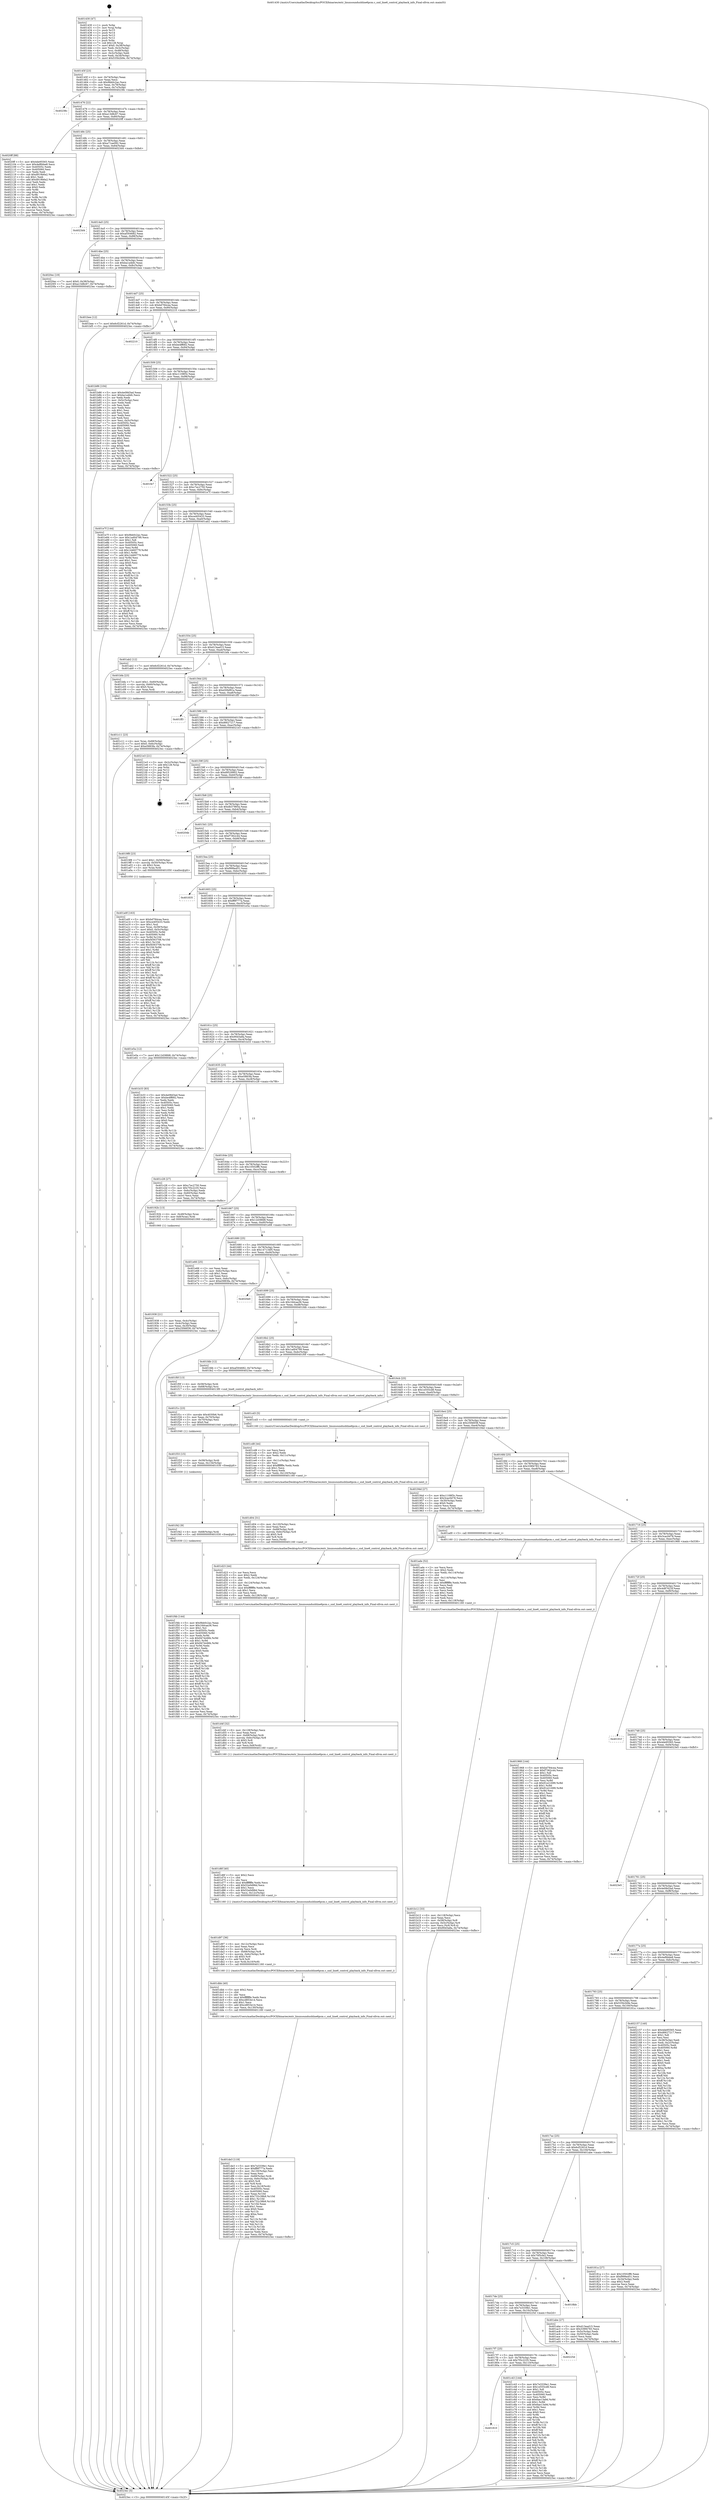digraph "0x401430" {
  label = "0x401430 (/mnt/c/Users/mathe/Desktop/tcc/POCII/binaries/extr_linuxsoundusbline6pcm.c_snd_line6_control_playback_info_Final-ollvm.out::main(0))"
  labelloc = "t"
  node[shape=record]

  Entry [label="",width=0.3,height=0.3,shape=circle,fillcolor=black,style=filled]
  "0x40145f" [label="{
     0x40145f [23]\l
     | [instrs]\l
     &nbsp;&nbsp;0x40145f \<+3\>: mov -0x74(%rbp),%eax\l
     &nbsp;&nbsp;0x401462 \<+2\>: mov %eax,%ecx\l
     &nbsp;&nbsp;0x401464 \<+6\>: sub $0x9bb0c2ac,%ecx\l
     &nbsp;&nbsp;0x40146a \<+3\>: mov %eax,-0x78(%rbp)\l
     &nbsp;&nbsp;0x40146d \<+3\>: mov %ecx,-0x7c(%rbp)\l
     &nbsp;&nbsp;0x401470 \<+6\>: je 000000000040238c \<main+0xf5c\>\l
  }"]
  "0x40238c" [label="{
     0x40238c\l
  }", style=dashed]
  "0x401476" [label="{
     0x401476 [22]\l
     | [instrs]\l
     &nbsp;&nbsp;0x401476 \<+5\>: jmp 000000000040147b \<main+0x4b\>\l
     &nbsp;&nbsp;0x40147b \<+3\>: mov -0x78(%rbp),%eax\l
     &nbsp;&nbsp;0x40147e \<+5\>: sub $0xa13d8c67,%eax\l
     &nbsp;&nbsp;0x401483 \<+3\>: mov %eax,-0x80(%rbp)\l
     &nbsp;&nbsp;0x401486 \<+6\>: je 00000000004020ff \<main+0xccf\>\l
  }"]
  Exit [label="",width=0.3,height=0.3,shape=circle,fillcolor=black,style=filled,peripheries=2]
  "0x4020ff" [label="{
     0x4020ff [88]\l
     | [instrs]\l
     &nbsp;&nbsp;0x4020ff \<+5\>: mov $0x4de95565,%eax\l
     &nbsp;&nbsp;0x402104 \<+5\>: mov $0x4ef6bbe8,%ecx\l
     &nbsp;&nbsp;0x402109 \<+7\>: mov 0x40505c,%edx\l
     &nbsp;&nbsp;0x402110 \<+7\>: mov 0x405060,%esi\l
     &nbsp;&nbsp;0x402117 \<+2\>: mov %edx,%edi\l
     &nbsp;&nbsp;0x402119 \<+6\>: sub $0xd919b6a2,%edi\l
     &nbsp;&nbsp;0x40211f \<+3\>: sub $0x1,%edi\l
     &nbsp;&nbsp;0x402122 \<+6\>: add $0xd919b6a2,%edi\l
     &nbsp;&nbsp;0x402128 \<+3\>: imul %edi,%edx\l
     &nbsp;&nbsp;0x40212b \<+3\>: and $0x1,%edx\l
     &nbsp;&nbsp;0x40212e \<+3\>: cmp $0x0,%edx\l
     &nbsp;&nbsp;0x402131 \<+4\>: sete %r8b\l
     &nbsp;&nbsp;0x402135 \<+3\>: cmp $0xa,%esi\l
     &nbsp;&nbsp;0x402138 \<+4\>: setl %r9b\l
     &nbsp;&nbsp;0x40213c \<+3\>: mov %r8b,%r10b\l
     &nbsp;&nbsp;0x40213f \<+3\>: and %r9b,%r10b\l
     &nbsp;&nbsp;0x402142 \<+3\>: xor %r9b,%r8b\l
     &nbsp;&nbsp;0x402145 \<+3\>: or %r8b,%r10b\l
     &nbsp;&nbsp;0x402148 \<+4\>: test $0x1,%r10b\l
     &nbsp;&nbsp;0x40214c \<+3\>: cmovne %ecx,%eax\l
     &nbsp;&nbsp;0x40214f \<+3\>: mov %eax,-0x74(%rbp)\l
     &nbsp;&nbsp;0x402152 \<+5\>: jmp 00000000004023ec \<main+0xfbc\>\l
  }"]
  "0x40148c" [label="{
     0x40148c [25]\l
     | [instrs]\l
     &nbsp;&nbsp;0x40148c \<+5\>: jmp 0000000000401491 \<main+0x61\>\l
     &nbsp;&nbsp;0x401491 \<+3\>: mov -0x78(%rbp),%eax\l
     &nbsp;&nbsp;0x401494 \<+5\>: sub $0xa71ee092,%eax\l
     &nbsp;&nbsp;0x401499 \<+6\>: mov %eax,-0x84(%rbp)\l
     &nbsp;&nbsp;0x40149f \<+6\>: je 00000000004023d4 \<main+0xfa4\>\l
  }"]
  "0x401f4b" [label="{
     0x401f4b [144]\l
     | [instrs]\l
     &nbsp;&nbsp;0x401f4b \<+5\>: mov $0x9bb0c2ac,%eax\l
     &nbsp;&nbsp;0x401f50 \<+5\>: mov $0x16dcaa36,%esi\l
     &nbsp;&nbsp;0x401f55 \<+2\>: mov $0x1,%cl\l
     &nbsp;&nbsp;0x401f57 \<+7\>: mov 0x40505c,%edx\l
     &nbsp;&nbsp;0x401f5e \<+8\>: mov 0x405060,%r8d\l
     &nbsp;&nbsp;0x401f66 \<+3\>: mov %edx,%r9d\l
     &nbsp;&nbsp;0x401f69 \<+7\>: sub $0x947dc66b,%r9d\l
     &nbsp;&nbsp;0x401f70 \<+4\>: sub $0x1,%r9d\l
     &nbsp;&nbsp;0x401f74 \<+7\>: add $0x947dc66b,%r9d\l
     &nbsp;&nbsp;0x401f7b \<+4\>: imul %r9d,%edx\l
     &nbsp;&nbsp;0x401f7f \<+3\>: and $0x1,%edx\l
     &nbsp;&nbsp;0x401f82 \<+3\>: cmp $0x0,%edx\l
     &nbsp;&nbsp;0x401f85 \<+4\>: sete %r10b\l
     &nbsp;&nbsp;0x401f89 \<+4\>: cmp $0xa,%r8d\l
     &nbsp;&nbsp;0x401f8d \<+4\>: setl %r11b\l
     &nbsp;&nbsp;0x401f91 \<+3\>: mov %r10b,%bl\l
     &nbsp;&nbsp;0x401f94 \<+3\>: xor $0xff,%bl\l
     &nbsp;&nbsp;0x401f97 \<+3\>: mov %r11b,%r14b\l
     &nbsp;&nbsp;0x401f9a \<+4\>: xor $0xff,%r14b\l
     &nbsp;&nbsp;0x401f9e \<+3\>: xor $0x1,%cl\l
     &nbsp;&nbsp;0x401fa1 \<+3\>: mov %bl,%r15b\l
     &nbsp;&nbsp;0x401fa4 \<+4\>: and $0xff,%r15b\l
     &nbsp;&nbsp;0x401fa8 \<+3\>: and %cl,%r10b\l
     &nbsp;&nbsp;0x401fab \<+3\>: mov %r14b,%r12b\l
     &nbsp;&nbsp;0x401fae \<+4\>: and $0xff,%r12b\l
     &nbsp;&nbsp;0x401fb2 \<+3\>: and %cl,%r11b\l
     &nbsp;&nbsp;0x401fb5 \<+3\>: or %r10b,%r15b\l
     &nbsp;&nbsp;0x401fb8 \<+3\>: or %r11b,%r12b\l
     &nbsp;&nbsp;0x401fbb \<+3\>: xor %r12b,%r15b\l
     &nbsp;&nbsp;0x401fbe \<+3\>: or %r14b,%bl\l
     &nbsp;&nbsp;0x401fc1 \<+3\>: xor $0xff,%bl\l
     &nbsp;&nbsp;0x401fc4 \<+3\>: or $0x1,%cl\l
     &nbsp;&nbsp;0x401fc7 \<+2\>: and %cl,%bl\l
     &nbsp;&nbsp;0x401fc9 \<+3\>: or %bl,%r15b\l
     &nbsp;&nbsp;0x401fcc \<+4\>: test $0x1,%r15b\l
     &nbsp;&nbsp;0x401fd0 \<+3\>: cmovne %esi,%eax\l
     &nbsp;&nbsp;0x401fd3 \<+3\>: mov %eax,-0x74(%rbp)\l
     &nbsp;&nbsp;0x401fd6 \<+5\>: jmp 00000000004023ec \<main+0xfbc\>\l
  }"]
  "0x4023d4" [label="{
     0x4023d4\l
  }", style=dashed]
  "0x4014a5" [label="{
     0x4014a5 [25]\l
     | [instrs]\l
     &nbsp;&nbsp;0x4014a5 \<+5\>: jmp 00000000004014aa \<main+0x7a\>\l
     &nbsp;&nbsp;0x4014aa \<+3\>: mov -0x78(%rbp),%eax\l
     &nbsp;&nbsp;0x4014ad \<+5\>: sub $0xaf304682,%eax\l
     &nbsp;&nbsp;0x4014b2 \<+6\>: mov %eax,-0x88(%rbp)\l
     &nbsp;&nbsp;0x4014b8 \<+6\>: je 00000000004020ec \<main+0xcbc\>\l
  }"]
  "0x401f42" [label="{
     0x401f42 [9]\l
     | [instrs]\l
     &nbsp;&nbsp;0x401f42 \<+4\>: mov -0x68(%rbp),%rdi\l
     &nbsp;&nbsp;0x401f46 \<+5\>: call 0000000000401030 \<free@plt\>\l
     | [calls]\l
     &nbsp;&nbsp;0x401030 \{1\} (unknown)\l
  }"]
  "0x4020ec" [label="{
     0x4020ec [19]\l
     | [instrs]\l
     &nbsp;&nbsp;0x4020ec \<+7\>: movl $0x0,-0x38(%rbp)\l
     &nbsp;&nbsp;0x4020f3 \<+7\>: movl $0xa13d8c67,-0x74(%rbp)\l
     &nbsp;&nbsp;0x4020fa \<+5\>: jmp 00000000004023ec \<main+0xfbc\>\l
  }"]
  "0x4014be" [label="{
     0x4014be [25]\l
     | [instrs]\l
     &nbsp;&nbsp;0x4014be \<+5\>: jmp 00000000004014c3 \<main+0x93\>\l
     &nbsp;&nbsp;0x4014c3 \<+3\>: mov -0x78(%rbp),%eax\l
     &nbsp;&nbsp;0x4014c6 \<+5\>: sub $0xba1a4bfc,%eax\l
     &nbsp;&nbsp;0x4014cb \<+6\>: mov %eax,-0x8c(%rbp)\l
     &nbsp;&nbsp;0x4014d1 \<+6\>: je 0000000000401bee \<main+0x7be\>\l
  }"]
  "0x401f33" [label="{
     0x401f33 [15]\l
     | [instrs]\l
     &nbsp;&nbsp;0x401f33 \<+4\>: mov -0x58(%rbp),%rdi\l
     &nbsp;&nbsp;0x401f37 \<+6\>: mov %eax,-0x134(%rbp)\l
     &nbsp;&nbsp;0x401f3d \<+5\>: call 0000000000401030 \<free@plt\>\l
     | [calls]\l
     &nbsp;&nbsp;0x401030 \{1\} (unknown)\l
  }"]
  "0x401bee" [label="{
     0x401bee [12]\l
     | [instrs]\l
     &nbsp;&nbsp;0x401bee \<+7\>: movl $0x6cf2261d,-0x74(%rbp)\l
     &nbsp;&nbsp;0x401bf5 \<+5\>: jmp 00000000004023ec \<main+0xfbc\>\l
  }"]
  "0x4014d7" [label="{
     0x4014d7 [25]\l
     | [instrs]\l
     &nbsp;&nbsp;0x4014d7 \<+5\>: jmp 00000000004014dc \<main+0xac\>\l
     &nbsp;&nbsp;0x4014dc \<+3\>: mov -0x78(%rbp),%eax\l
     &nbsp;&nbsp;0x4014df \<+5\>: sub $0xbd784cea,%eax\l
     &nbsp;&nbsp;0x4014e4 \<+6\>: mov %eax,-0x90(%rbp)\l
     &nbsp;&nbsp;0x4014ea \<+6\>: je 0000000000402210 \<main+0xde0\>\l
  }"]
  "0x401f1c" [label="{
     0x401f1c [23]\l
     | [instrs]\l
     &nbsp;&nbsp;0x401f1c \<+10\>: movabs $0x4030b6,%rdi\l
     &nbsp;&nbsp;0x401f26 \<+3\>: mov %eax,-0x70(%rbp)\l
     &nbsp;&nbsp;0x401f29 \<+3\>: mov -0x70(%rbp),%esi\l
     &nbsp;&nbsp;0x401f2c \<+2\>: mov $0x0,%al\l
     &nbsp;&nbsp;0x401f2e \<+5\>: call 0000000000401040 \<printf@plt\>\l
     | [calls]\l
     &nbsp;&nbsp;0x401040 \{1\} (unknown)\l
  }"]
  "0x402210" [label="{
     0x402210\l
  }", style=dashed]
  "0x4014f0" [label="{
     0x4014f0 [25]\l
     | [instrs]\l
     &nbsp;&nbsp;0x4014f0 \<+5\>: jmp 00000000004014f5 \<main+0xc5\>\l
     &nbsp;&nbsp;0x4014f5 \<+3\>: mov -0x78(%rbp),%eax\l
     &nbsp;&nbsp;0x4014f8 \<+5\>: sub $0xbe4ff682,%eax\l
     &nbsp;&nbsp;0x4014fd \<+6\>: mov %eax,-0x94(%rbp)\l
     &nbsp;&nbsp;0x401503 \<+6\>: je 0000000000401b86 \<main+0x756\>\l
  }"]
  "0x401de3" [label="{
     0x401de3 [119]\l
     | [instrs]\l
     &nbsp;&nbsp;0x401de3 \<+5\>: mov $0x7e3339e1,%ecx\l
     &nbsp;&nbsp;0x401de8 \<+5\>: mov $0xff9f777a,%edx\l
     &nbsp;&nbsp;0x401ded \<+6\>: mov -0x130(%rbp),%esi\l
     &nbsp;&nbsp;0x401df3 \<+3\>: imul %eax,%esi\l
     &nbsp;&nbsp;0x401df6 \<+4\>: mov -0x68(%rbp),%rdi\l
     &nbsp;&nbsp;0x401dfa \<+4\>: movslq -0x6c(%rbp),%r8\l
     &nbsp;&nbsp;0x401dfe \<+4\>: shl $0x5,%r8\l
     &nbsp;&nbsp;0x401e02 \<+3\>: add %r8,%rdi\l
     &nbsp;&nbsp;0x401e05 \<+3\>: mov %esi,0x18(%rdi)\l
     &nbsp;&nbsp;0x401e08 \<+7\>: mov 0x40505c,%eax\l
     &nbsp;&nbsp;0x401e0f \<+7\>: mov 0x405060,%esi\l
     &nbsp;&nbsp;0x401e16 \<+3\>: mov %eax,%r10d\l
     &nbsp;&nbsp;0x401e19 \<+7\>: add $0x732c38b9,%r10d\l
     &nbsp;&nbsp;0x401e20 \<+4\>: sub $0x1,%r10d\l
     &nbsp;&nbsp;0x401e24 \<+7\>: sub $0x732c38b9,%r10d\l
     &nbsp;&nbsp;0x401e2b \<+4\>: imul %r10d,%eax\l
     &nbsp;&nbsp;0x401e2f \<+3\>: and $0x1,%eax\l
     &nbsp;&nbsp;0x401e32 \<+3\>: cmp $0x0,%eax\l
     &nbsp;&nbsp;0x401e35 \<+4\>: sete %r11b\l
     &nbsp;&nbsp;0x401e39 \<+3\>: cmp $0xa,%esi\l
     &nbsp;&nbsp;0x401e3c \<+3\>: setl %bl\l
     &nbsp;&nbsp;0x401e3f \<+3\>: mov %r11b,%r14b\l
     &nbsp;&nbsp;0x401e42 \<+3\>: and %bl,%r14b\l
     &nbsp;&nbsp;0x401e45 \<+3\>: xor %bl,%r11b\l
     &nbsp;&nbsp;0x401e48 \<+3\>: or %r11b,%r14b\l
     &nbsp;&nbsp;0x401e4b \<+4\>: test $0x1,%r14b\l
     &nbsp;&nbsp;0x401e4f \<+3\>: cmovne %edx,%ecx\l
     &nbsp;&nbsp;0x401e52 \<+3\>: mov %ecx,-0x74(%rbp)\l
     &nbsp;&nbsp;0x401e55 \<+5\>: jmp 00000000004023ec \<main+0xfbc\>\l
  }"]
  "0x401b86" [label="{
     0x401b86 [104]\l
     | [instrs]\l
     &nbsp;&nbsp;0x401b86 \<+5\>: mov $0x4e08d3ad,%eax\l
     &nbsp;&nbsp;0x401b8b \<+5\>: mov $0xba1a4bfc,%ecx\l
     &nbsp;&nbsp;0x401b90 \<+2\>: xor %edx,%edx\l
     &nbsp;&nbsp;0x401b92 \<+3\>: mov -0x5c(%rbp),%esi\l
     &nbsp;&nbsp;0x401b95 \<+2\>: mov %edx,%edi\l
     &nbsp;&nbsp;0x401b97 \<+2\>: sub %esi,%edi\l
     &nbsp;&nbsp;0x401b99 \<+2\>: mov %edx,%esi\l
     &nbsp;&nbsp;0x401b9b \<+3\>: sub $0x1,%esi\l
     &nbsp;&nbsp;0x401b9e \<+2\>: add %esi,%edi\l
     &nbsp;&nbsp;0x401ba0 \<+2\>: mov %edx,%esi\l
     &nbsp;&nbsp;0x401ba2 \<+2\>: sub %edi,%esi\l
     &nbsp;&nbsp;0x401ba4 \<+3\>: mov %esi,-0x5c(%rbp)\l
     &nbsp;&nbsp;0x401ba7 \<+7\>: mov 0x40505c,%esi\l
     &nbsp;&nbsp;0x401bae \<+7\>: mov 0x405060,%edi\l
     &nbsp;&nbsp;0x401bb5 \<+3\>: sub $0x1,%edx\l
     &nbsp;&nbsp;0x401bb8 \<+3\>: mov %esi,%r8d\l
     &nbsp;&nbsp;0x401bbb \<+3\>: add %edx,%r8d\l
     &nbsp;&nbsp;0x401bbe \<+4\>: imul %r8d,%esi\l
     &nbsp;&nbsp;0x401bc2 \<+3\>: and $0x1,%esi\l
     &nbsp;&nbsp;0x401bc5 \<+3\>: cmp $0x0,%esi\l
     &nbsp;&nbsp;0x401bc8 \<+4\>: sete %r9b\l
     &nbsp;&nbsp;0x401bcc \<+3\>: cmp $0xa,%edi\l
     &nbsp;&nbsp;0x401bcf \<+4\>: setl %r10b\l
     &nbsp;&nbsp;0x401bd3 \<+3\>: mov %r9b,%r11b\l
     &nbsp;&nbsp;0x401bd6 \<+3\>: and %r10b,%r11b\l
     &nbsp;&nbsp;0x401bd9 \<+3\>: xor %r10b,%r9b\l
     &nbsp;&nbsp;0x401bdc \<+3\>: or %r9b,%r11b\l
     &nbsp;&nbsp;0x401bdf \<+4\>: test $0x1,%r11b\l
     &nbsp;&nbsp;0x401be3 \<+3\>: cmovne %ecx,%eax\l
     &nbsp;&nbsp;0x401be6 \<+3\>: mov %eax,-0x74(%rbp)\l
     &nbsp;&nbsp;0x401be9 \<+5\>: jmp 00000000004023ec \<main+0xfbc\>\l
  }"]
  "0x401509" [label="{
     0x401509 [25]\l
     | [instrs]\l
     &nbsp;&nbsp;0x401509 \<+5\>: jmp 000000000040150e \<main+0xde\>\l
     &nbsp;&nbsp;0x40150e \<+3\>: mov -0x78(%rbp),%eax\l
     &nbsp;&nbsp;0x401511 \<+5\>: sub $0xc1108f3c,%eax\l
     &nbsp;&nbsp;0x401516 \<+6\>: mov %eax,-0x98(%rbp)\l
     &nbsp;&nbsp;0x40151c \<+6\>: je 0000000000401fe7 \<main+0xbb7\>\l
  }"]
  "0x401dbb" [label="{
     0x401dbb [40]\l
     | [instrs]\l
     &nbsp;&nbsp;0x401dbb \<+5\>: mov $0x2,%ecx\l
     &nbsp;&nbsp;0x401dc0 \<+1\>: cltd\l
     &nbsp;&nbsp;0x401dc1 \<+2\>: idiv %ecx\l
     &nbsp;&nbsp;0x401dc3 \<+6\>: imul $0xfffffffe,%edx,%ecx\l
     &nbsp;&nbsp;0x401dc9 \<+6\>: sub $0xcd853e14,%ecx\l
     &nbsp;&nbsp;0x401dcf \<+3\>: add $0x1,%ecx\l
     &nbsp;&nbsp;0x401dd2 \<+6\>: add $0xcd853e14,%ecx\l
     &nbsp;&nbsp;0x401dd8 \<+6\>: mov %ecx,-0x130(%rbp)\l
     &nbsp;&nbsp;0x401dde \<+5\>: call 0000000000401160 \<next_i\>\l
     | [calls]\l
     &nbsp;&nbsp;0x401160 \{1\} (/mnt/c/Users/mathe/Desktop/tcc/POCII/binaries/extr_linuxsoundusbline6pcm.c_snd_line6_control_playback_info_Final-ollvm.out::next_i)\l
  }"]
  "0x401fe7" [label="{
     0x401fe7\l
  }", style=dashed]
  "0x401522" [label="{
     0x401522 [25]\l
     | [instrs]\l
     &nbsp;&nbsp;0x401522 \<+5\>: jmp 0000000000401527 \<main+0xf7\>\l
     &nbsp;&nbsp;0x401527 \<+3\>: mov -0x78(%rbp),%eax\l
     &nbsp;&nbsp;0x40152a \<+5\>: sub $0xc7ec2750,%eax\l
     &nbsp;&nbsp;0x40152f \<+6\>: mov %eax,-0x9c(%rbp)\l
     &nbsp;&nbsp;0x401535 \<+6\>: je 0000000000401e7f \<main+0xa4f\>\l
  }"]
  "0x401d97" [label="{
     0x401d97 [36]\l
     | [instrs]\l
     &nbsp;&nbsp;0x401d97 \<+6\>: mov -0x12c(%rbp),%ecx\l
     &nbsp;&nbsp;0x401d9d \<+3\>: imul %eax,%ecx\l
     &nbsp;&nbsp;0x401da0 \<+3\>: movslq %ecx,%rdi\l
     &nbsp;&nbsp;0x401da3 \<+4\>: mov -0x68(%rbp),%r8\l
     &nbsp;&nbsp;0x401da7 \<+4\>: movslq -0x6c(%rbp),%r9\l
     &nbsp;&nbsp;0x401dab \<+4\>: shl $0x5,%r9\l
     &nbsp;&nbsp;0x401daf \<+3\>: add %r9,%r8\l
     &nbsp;&nbsp;0x401db2 \<+4\>: mov %rdi,0x10(%r8)\l
     &nbsp;&nbsp;0x401db6 \<+5\>: call 0000000000401160 \<next_i\>\l
     | [calls]\l
     &nbsp;&nbsp;0x401160 \{1\} (/mnt/c/Users/mathe/Desktop/tcc/POCII/binaries/extr_linuxsoundusbline6pcm.c_snd_line6_control_playback_info_Final-ollvm.out::next_i)\l
  }"]
  "0x401e7f" [label="{
     0x401e7f [144]\l
     | [instrs]\l
     &nbsp;&nbsp;0x401e7f \<+5\>: mov $0x9bb0c2ac,%eax\l
     &nbsp;&nbsp;0x401e84 \<+5\>: mov $0x1ad04799,%ecx\l
     &nbsp;&nbsp;0x401e89 \<+2\>: mov $0x1,%dl\l
     &nbsp;&nbsp;0x401e8b \<+7\>: mov 0x40505c,%esi\l
     &nbsp;&nbsp;0x401e92 \<+7\>: mov 0x405060,%edi\l
     &nbsp;&nbsp;0x401e99 \<+3\>: mov %esi,%r8d\l
     &nbsp;&nbsp;0x401e9c \<+7\>: sub $0x14460779,%r8d\l
     &nbsp;&nbsp;0x401ea3 \<+4\>: sub $0x1,%r8d\l
     &nbsp;&nbsp;0x401ea7 \<+7\>: add $0x14460779,%r8d\l
     &nbsp;&nbsp;0x401eae \<+4\>: imul %r8d,%esi\l
     &nbsp;&nbsp;0x401eb2 \<+3\>: and $0x1,%esi\l
     &nbsp;&nbsp;0x401eb5 \<+3\>: cmp $0x0,%esi\l
     &nbsp;&nbsp;0x401eb8 \<+4\>: sete %r9b\l
     &nbsp;&nbsp;0x401ebc \<+3\>: cmp $0xa,%edi\l
     &nbsp;&nbsp;0x401ebf \<+4\>: setl %r10b\l
     &nbsp;&nbsp;0x401ec3 \<+3\>: mov %r9b,%r11b\l
     &nbsp;&nbsp;0x401ec6 \<+4\>: xor $0xff,%r11b\l
     &nbsp;&nbsp;0x401eca \<+3\>: mov %r10b,%bl\l
     &nbsp;&nbsp;0x401ecd \<+3\>: xor $0xff,%bl\l
     &nbsp;&nbsp;0x401ed0 \<+3\>: xor $0x0,%dl\l
     &nbsp;&nbsp;0x401ed3 \<+3\>: mov %r11b,%r14b\l
     &nbsp;&nbsp;0x401ed6 \<+4\>: and $0x0,%r14b\l
     &nbsp;&nbsp;0x401eda \<+3\>: and %dl,%r9b\l
     &nbsp;&nbsp;0x401edd \<+3\>: mov %bl,%r15b\l
     &nbsp;&nbsp;0x401ee0 \<+4\>: and $0x0,%r15b\l
     &nbsp;&nbsp;0x401ee4 \<+3\>: and %dl,%r10b\l
     &nbsp;&nbsp;0x401ee7 \<+3\>: or %r9b,%r14b\l
     &nbsp;&nbsp;0x401eea \<+3\>: or %r10b,%r15b\l
     &nbsp;&nbsp;0x401eed \<+3\>: xor %r15b,%r14b\l
     &nbsp;&nbsp;0x401ef0 \<+3\>: or %bl,%r11b\l
     &nbsp;&nbsp;0x401ef3 \<+4\>: xor $0xff,%r11b\l
     &nbsp;&nbsp;0x401ef7 \<+3\>: or $0x0,%dl\l
     &nbsp;&nbsp;0x401efa \<+3\>: and %dl,%r11b\l
     &nbsp;&nbsp;0x401efd \<+3\>: or %r11b,%r14b\l
     &nbsp;&nbsp;0x401f00 \<+4\>: test $0x1,%r14b\l
     &nbsp;&nbsp;0x401f04 \<+3\>: cmovne %ecx,%eax\l
     &nbsp;&nbsp;0x401f07 \<+3\>: mov %eax,-0x74(%rbp)\l
     &nbsp;&nbsp;0x401f0a \<+5\>: jmp 00000000004023ec \<main+0xfbc\>\l
  }"]
  "0x40153b" [label="{
     0x40153b [25]\l
     | [instrs]\l
     &nbsp;&nbsp;0x40153b \<+5\>: jmp 0000000000401540 \<main+0x110\>\l
     &nbsp;&nbsp;0x401540 \<+3\>: mov -0x78(%rbp),%eax\l
     &nbsp;&nbsp;0x401543 \<+5\>: sub $0xce405433,%eax\l
     &nbsp;&nbsp;0x401548 \<+6\>: mov %eax,-0xa0(%rbp)\l
     &nbsp;&nbsp;0x40154e \<+6\>: je 0000000000401ab2 \<main+0x682\>\l
  }"]
  "0x401d6f" [label="{
     0x401d6f [40]\l
     | [instrs]\l
     &nbsp;&nbsp;0x401d6f \<+5\>: mov $0x2,%ecx\l
     &nbsp;&nbsp;0x401d74 \<+1\>: cltd\l
     &nbsp;&nbsp;0x401d75 \<+2\>: idiv %ecx\l
     &nbsp;&nbsp;0x401d77 \<+6\>: imul $0xfffffffe,%edx,%ecx\l
     &nbsp;&nbsp;0x401d7d \<+6\>: add $0x52e0d96d,%ecx\l
     &nbsp;&nbsp;0x401d83 \<+3\>: add $0x1,%ecx\l
     &nbsp;&nbsp;0x401d86 \<+6\>: sub $0x52e0d96d,%ecx\l
     &nbsp;&nbsp;0x401d8c \<+6\>: mov %ecx,-0x12c(%rbp)\l
     &nbsp;&nbsp;0x401d92 \<+5\>: call 0000000000401160 \<next_i\>\l
     | [calls]\l
     &nbsp;&nbsp;0x401160 \{1\} (/mnt/c/Users/mathe/Desktop/tcc/POCII/binaries/extr_linuxsoundusbline6pcm.c_snd_line6_control_playback_info_Final-ollvm.out::next_i)\l
  }"]
  "0x401ab2" [label="{
     0x401ab2 [12]\l
     | [instrs]\l
     &nbsp;&nbsp;0x401ab2 \<+7\>: movl $0x6cf2261d,-0x74(%rbp)\l
     &nbsp;&nbsp;0x401ab9 \<+5\>: jmp 00000000004023ec \<main+0xfbc\>\l
  }"]
  "0x401554" [label="{
     0x401554 [25]\l
     | [instrs]\l
     &nbsp;&nbsp;0x401554 \<+5\>: jmp 0000000000401559 \<main+0x129\>\l
     &nbsp;&nbsp;0x401559 \<+3\>: mov -0x78(%rbp),%eax\l
     &nbsp;&nbsp;0x40155c \<+5\>: sub $0xd13ead15,%eax\l
     &nbsp;&nbsp;0x401561 \<+6\>: mov %eax,-0xa4(%rbp)\l
     &nbsp;&nbsp;0x401567 \<+6\>: je 0000000000401bfa \<main+0x7ca\>\l
  }"]
  "0x401d4f" [label="{
     0x401d4f [32]\l
     | [instrs]\l
     &nbsp;&nbsp;0x401d4f \<+6\>: mov -0x128(%rbp),%ecx\l
     &nbsp;&nbsp;0x401d55 \<+3\>: imul %eax,%ecx\l
     &nbsp;&nbsp;0x401d58 \<+4\>: mov -0x68(%rbp),%rdi\l
     &nbsp;&nbsp;0x401d5c \<+4\>: movslq -0x6c(%rbp),%r8\l
     &nbsp;&nbsp;0x401d60 \<+4\>: shl $0x5,%r8\l
     &nbsp;&nbsp;0x401d64 \<+3\>: add %r8,%rdi\l
     &nbsp;&nbsp;0x401d67 \<+3\>: mov %ecx,0x8(%rdi)\l
     &nbsp;&nbsp;0x401d6a \<+5\>: call 0000000000401160 \<next_i\>\l
     | [calls]\l
     &nbsp;&nbsp;0x401160 \{1\} (/mnt/c/Users/mathe/Desktop/tcc/POCII/binaries/extr_linuxsoundusbline6pcm.c_snd_line6_control_playback_info_Final-ollvm.out::next_i)\l
  }"]
  "0x401bfa" [label="{
     0x401bfa [23]\l
     | [instrs]\l
     &nbsp;&nbsp;0x401bfa \<+7\>: movl $0x1,-0x60(%rbp)\l
     &nbsp;&nbsp;0x401c01 \<+4\>: movslq -0x60(%rbp),%rax\l
     &nbsp;&nbsp;0x401c05 \<+4\>: shl $0x5,%rax\l
     &nbsp;&nbsp;0x401c09 \<+3\>: mov %rax,%rdi\l
     &nbsp;&nbsp;0x401c0c \<+5\>: call 0000000000401050 \<malloc@plt\>\l
     | [calls]\l
     &nbsp;&nbsp;0x401050 \{1\} (unknown)\l
  }"]
  "0x40156d" [label="{
     0x40156d [25]\l
     | [instrs]\l
     &nbsp;&nbsp;0x40156d \<+5\>: jmp 0000000000401572 \<main+0x142\>\l
     &nbsp;&nbsp;0x401572 \<+3\>: mov -0x78(%rbp),%eax\l
     &nbsp;&nbsp;0x401575 \<+5\>: sub $0xd30bf91a,%eax\l
     &nbsp;&nbsp;0x40157a \<+6\>: mov %eax,-0xa8(%rbp)\l
     &nbsp;&nbsp;0x401580 \<+6\>: je 0000000000401ff3 \<main+0xbc3\>\l
  }"]
  "0x401d23" [label="{
     0x401d23 [44]\l
     | [instrs]\l
     &nbsp;&nbsp;0x401d23 \<+2\>: xor %ecx,%ecx\l
     &nbsp;&nbsp;0x401d25 \<+5\>: mov $0x2,%edx\l
     &nbsp;&nbsp;0x401d2a \<+6\>: mov %edx,-0x124(%rbp)\l
     &nbsp;&nbsp;0x401d30 \<+1\>: cltd\l
     &nbsp;&nbsp;0x401d31 \<+6\>: mov -0x124(%rbp),%esi\l
     &nbsp;&nbsp;0x401d37 \<+2\>: idiv %esi\l
     &nbsp;&nbsp;0x401d39 \<+6\>: imul $0xfffffffe,%edx,%edx\l
     &nbsp;&nbsp;0x401d3f \<+3\>: sub $0x1,%ecx\l
     &nbsp;&nbsp;0x401d42 \<+2\>: sub %ecx,%edx\l
     &nbsp;&nbsp;0x401d44 \<+6\>: mov %edx,-0x128(%rbp)\l
     &nbsp;&nbsp;0x401d4a \<+5\>: call 0000000000401160 \<next_i\>\l
     | [calls]\l
     &nbsp;&nbsp;0x401160 \{1\} (/mnt/c/Users/mathe/Desktop/tcc/POCII/binaries/extr_linuxsoundusbline6pcm.c_snd_line6_control_playback_info_Final-ollvm.out::next_i)\l
  }"]
  "0x401ff3" [label="{
     0x401ff3\l
  }", style=dashed]
  "0x401586" [label="{
     0x401586 [25]\l
     | [instrs]\l
     &nbsp;&nbsp;0x401586 \<+5\>: jmp 000000000040158b \<main+0x15b\>\l
     &nbsp;&nbsp;0x40158b \<+3\>: mov -0x78(%rbp),%eax\l
     &nbsp;&nbsp;0x40158e \<+5\>: sub $0xd6627217,%eax\l
     &nbsp;&nbsp;0x401593 \<+6\>: mov %eax,-0xac(%rbp)\l
     &nbsp;&nbsp;0x401599 \<+6\>: je 00000000004021e3 \<main+0xdb3\>\l
  }"]
  "0x401d04" [label="{
     0x401d04 [31]\l
     | [instrs]\l
     &nbsp;&nbsp;0x401d04 \<+6\>: mov -0x120(%rbp),%ecx\l
     &nbsp;&nbsp;0x401d0a \<+3\>: imul %eax,%ecx\l
     &nbsp;&nbsp;0x401d0d \<+4\>: mov -0x68(%rbp),%rdi\l
     &nbsp;&nbsp;0x401d11 \<+4\>: movslq -0x6c(%rbp),%r8\l
     &nbsp;&nbsp;0x401d15 \<+4\>: shl $0x5,%r8\l
     &nbsp;&nbsp;0x401d19 \<+3\>: add %r8,%rdi\l
     &nbsp;&nbsp;0x401d1c \<+2\>: mov %ecx,(%rdi)\l
     &nbsp;&nbsp;0x401d1e \<+5\>: call 0000000000401160 \<next_i\>\l
     | [calls]\l
     &nbsp;&nbsp;0x401160 \{1\} (/mnt/c/Users/mathe/Desktop/tcc/POCII/binaries/extr_linuxsoundusbline6pcm.c_snd_line6_control_playback_info_Final-ollvm.out::next_i)\l
  }"]
  "0x4021e3" [label="{
     0x4021e3 [21]\l
     | [instrs]\l
     &nbsp;&nbsp;0x4021e3 \<+3\>: mov -0x2c(%rbp),%eax\l
     &nbsp;&nbsp;0x4021e6 \<+7\>: add $0x128,%rsp\l
     &nbsp;&nbsp;0x4021ed \<+1\>: pop %rbx\l
     &nbsp;&nbsp;0x4021ee \<+2\>: pop %r12\l
     &nbsp;&nbsp;0x4021f0 \<+2\>: pop %r13\l
     &nbsp;&nbsp;0x4021f2 \<+2\>: pop %r14\l
     &nbsp;&nbsp;0x4021f4 \<+2\>: pop %r15\l
     &nbsp;&nbsp;0x4021f6 \<+1\>: pop %rbp\l
     &nbsp;&nbsp;0x4021f7 \<+1\>: ret\l
  }"]
  "0x40159f" [label="{
     0x40159f [25]\l
     | [instrs]\l
     &nbsp;&nbsp;0x40159f \<+5\>: jmp 00000000004015a4 \<main+0x174\>\l
     &nbsp;&nbsp;0x4015a4 \<+3\>: mov -0x78(%rbp),%eax\l
     &nbsp;&nbsp;0x4015a7 \<+5\>: sub $0xd9529902,%eax\l
     &nbsp;&nbsp;0x4015ac \<+6\>: mov %eax,-0xb0(%rbp)\l
     &nbsp;&nbsp;0x4015b2 \<+6\>: je 00000000004021f8 \<main+0xdc8\>\l
  }"]
  "0x401cd8" [label="{
     0x401cd8 [44]\l
     | [instrs]\l
     &nbsp;&nbsp;0x401cd8 \<+2\>: xor %ecx,%ecx\l
     &nbsp;&nbsp;0x401cda \<+5\>: mov $0x2,%edx\l
     &nbsp;&nbsp;0x401cdf \<+6\>: mov %edx,-0x11c(%rbp)\l
     &nbsp;&nbsp;0x401ce5 \<+1\>: cltd\l
     &nbsp;&nbsp;0x401ce6 \<+6\>: mov -0x11c(%rbp),%esi\l
     &nbsp;&nbsp;0x401cec \<+2\>: idiv %esi\l
     &nbsp;&nbsp;0x401cee \<+6\>: imul $0xfffffffe,%edx,%edx\l
     &nbsp;&nbsp;0x401cf4 \<+3\>: sub $0x1,%ecx\l
     &nbsp;&nbsp;0x401cf7 \<+2\>: sub %ecx,%edx\l
     &nbsp;&nbsp;0x401cf9 \<+6\>: mov %edx,-0x120(%rbp)\l
     &nbsp;&nbsp;0x401cff \<+5\>: call 0000000000401160 \<next_i\>\l
     | [calls]\l
     &nbsp;&nbsp;0x401160 \{1\} (/mnt/c/Users/mathe/Desktop/tcc/POCII/binaries/extr_linuxsoundusbline6pcm.c_snd_line6_control_playback_info_Final-ollvm.out::next_i)\l
  }"]
  "0x4021f8" [label="{
     0x4021f8\l
  }", style=dashed]
  "0x4015b8" [label="{
     0x4015b8 [25]\l
     | [instrs]\l
     &nbsp;&nbsp;0x4015b8 \<+5\>: jmp 00000000004015bd \<main+0x18d\>\l
     &nbsp;&nbsp;0x4015bd \<+3\>: mov -0x78(%rbp),%eax\l
     &nbsp;&nbsp;0x4015c0 \<+5\>: sub $0xdb37865a,%eax\l
     &nbsp;&nbsp;0x4015c5 \<+6\>: mov %eax,-0xb4(%rbp)\l
     &nbsp;&nbsp;0x4015cb \<+6\>: je 000000000040204b \<main+0xc1b\>\l
  }"]
  "0x401810" [label="{
     0x401810\l
  }", style=dashed]
  "0x40204b" [label="{
     0x40204b\l
  }", style=dashed]
  "0x4015d1" [label="{
     0x4015d1 [25]\l
     | [instrs]\l
     &nbsp;&nbsp;0x4015d1 \<+5\>: jmp 00000000004015d6 \<main+0x1a6\>\l
     &nbsp;&nbsp;0x4015d6 \<+3\>: mov -0x78(%rbp),%eax\l
     &nbsp;&nbsp;0x4015d9 \<+5\>: sub $0xf7362c44,%eax\l
     &nbsp;&nbsp;0x4015de \<+6\>: mov %eax,-0xb8(%rbp)\l
     &nbsp;&nbsp;0x4015e4 \<+6\>: je 00000000004019f8 \<main+0x5c8\>\l
  }"]
  "0x401c43" [label="{
     0x401c43 [144]\l
     | [instrs]\l
     &nbsp;&nbsp;0x401c43 \<+5\>: mov $0x7e3339e1,%eax\l
     &nbsp;&nbsp;0x401c48 \<+5\>: mov $0x1e555cd8,%ecx\l
     &nbsp;&nbsp;0x401c4d \<+2\>: mov $0x1,%dl\l
     &nbsp;&nbsp;0x401c4f \<+7\>: mov 0x40505c,%esi\l
     &nbsp;&nbsp;0x401c56 \<+7\>: mov 0x405060,%edi\l
     &nbsp;&nbsp;0x401c5d \<+3\>: mov %esi,%r8d\l
     &nbsp;&nbsp;0x401c60 \<+7\>: sub $0x6ae13a9d,%r8d\l
     &nbsp;&nbsp;0x401c67 \<+4\>: sub $0x1,%r8d\l
     &nbsp;&nbsp;0x401c6b \<+7\>: add $0x6ae13a9d,%r8d\l
     &nbsp;&nbsp;0x401c72 \<+4\>: imul %r8d,%esi\l
     &nbsp;&nbsp;0x401c76 \<+3\>: and $0x1,%esi\l
     &nbsp;&nbsp;0x401c79 \<+3\>: cmp $0x0,%esi\l
     &nbsp;&nbsp;0x401c7c \<+4\>: sete %r9b\l
     &nbsp;&nbsp;0x401c80 \<+3\>: cmp $0xa,%edi\l
     &nbsp;&nbsp;0x401c83 \<+4\>: setl %r10b\l
     &nbsp;&nbsp;0x401c87 \<+3\>: mov %r9b,%r11b\l
     &nbsp;&nbsp;0x401c8a \<+4\>: xor $0xff,%r11b\l
     &nbsp;&nbsp;0x401c8e \<+3\>: mov %r10b,%bl\l
     &nbsp;&nbsp;0x401c91 \<+3\>: xor $0xff,%bl\l
     &nbsp;&nbsp;0x401c94 \<+3\>: xor $0x0,%dl\l
     &nbsp;&nbsp;0x401c97 \<+3\>: mov %r11b,%r14b\l
     &nbsp;&nbsp;0x401c9a \<+4\>: and $0x0,%r14b\l
     &nbsp;&nbsp;0x401c9e \<+3\>: and %dl,%r9b\l
     &nbsp;&nbsp;0x401ca1 \<+3\>: mov %bl,%r15b\l
     &nbsp;&nbsp;0x401ca4 \<+4\>: and $0x0,%r15b\l
     &nbsp;&nbsp;0x401ca8 \<+3\>: and %dl,%r10b\l
     &nbsp;&nbsp;0x401cab \<+3\>: or %r9b,%r14b\l
     &nbsp;&nbsp;0x401cae \<+3\>: or %r10b,%r15b\l
     &nbsp;&nbsp;0x401cb1 \<+3\>: xor %r15b,%r14b\l
     &nbsp;&nbsp;0x401cb4 \<+3\>: or %bl,%r11b\l
     &nbsp;&nbsp;0x401cb7 \<+4\>: xor $0xff,%r11b\l
     &nbsp;&nbsp;0x401cbb \<+3\>: or $0x0,%dl\l
     &nbsp;&nbsp;0x401cbe \<+3\>: and %dl,%r11b\l
     &nbsp;&nbsp;0x401cc1 \<+3\>: or %r11b,%r14b\l
     &nbsp;&nbsp;0x401cc4 \<+4\>: test $0x1,%r14b\l
     &nbsp;&nbsp;0x401cc8 \<+3\>: cmovne %ecx,%eax\l
     &nbsp;&nbsp;0x401ccb \<+3\>: mov %eax,-0x74(%rbp)\l
     &nbsp;&nbsp;0x401cce \<+5\>: jmp 00000000004023ec \<main+0xfbc\>\l
  }"]
  "0x4019f8" [label="{
     0x4019f8 [23]\l
     | [instrs]\l
     &nbsp;&nbsp;0x4019f8 \<+7\>: movl $0x1,-0x50(%rbp)\l
     &nbsp;&nbsp;0x4019ff \<+4\>: movslq -0x50(%rbp),%rax\l
     &nbsp;&nbsp;0x401a03 \<+4\>: shl $0x2,%rax\l
     &nbsp;&nbsp;0x401a07 \<+3\>: mov %rax,%rdi\l
     &nbsp;&nbsp;0x401a0a \<+5\>: call 0000000000401050 \<malloc@plt\>\l
     | [calls]\l
     &nbsp;&nbsp;0x401050 \{1\} (unknown)\l
  }"]
  "0x4015ea" [label="{
     0x4015ea [25]\l
     | [instrs]\l
     &nbsp;&nbsp;0x4015ea \<+5\>: jmp 00000000004015ef \<main+0x1bf\>\l
     &nbsp;&nbsp;0x4015ef \<+3\>: mov -0x78(%rbp),%eax\l
     &nbsp;&nbsp;0x4015f2 \<+5\>: sub $0xf999a451,%eax\l
     &nbsp;&nbsp;0x4015f7 \<+6\>: mov %eax,-0xbc(%rbp)\l
     &nbsp;&nbsp;0x4015fd \<+6\>: je 0000000000401835 \<main+0x405\>\l
  }"]
  "0x4017f7" [label="{
     0x4017f7 [25]\l
     | [instrs]\l
     &nbsp;&nbsp;0x4017f7 \<+5\>: jmp 00000000004017fc \<main+0x3cc\>\l
     &nbsp;&nbsp;0x4017fc \<+3\>: mov -0x78(%rbp),%eax\l
     &nbsp;&nbsp;0x4017ff \<+5\>: sub $0x7f3c2235,%eax\l
     &nbsp;&nbsp;0x401804 \<+6\>: mov %eax,-0x110(%rbp)\l
     &nbsp;&nbsp;0x40180a \<+6\>: je 0000000000401c43 \<main+0x813\>\l
  }"]
  "0x401835" [label="{
     0x401835\l
  }", style=dashed]
  "0x401603" [label="{
     0x401603 [25]\l
     | [instrs]\l
     &nbsp;&nbsp;0x401603 \<+5\>: jmp 0000000000401608 \<main+0x1d8\>\l
     &nbsp;&nbsp;0x401608 \<+3\>: mov -0x78(%rbp),%eax\l
     &nbsp;&nbsp;0x40160b \<+5\>: sub $0xff9f777a,%eax\l
     &nbsp;&nbsp;0x401610 \<+6\>: mov %eax,-0xc0(%rbp)\l
     &nbsp;&nbsp;0x401616 \<+6\>: je 0000000000401e5a \<main+0xa2a\>\l
  }"]
  "0x40225d" [label="{
     0x40225d\l
  }", style=dashed]
  "0x401e5a" [label="{
     0x401e5a [12]\l
     | [instrs]\l
     &nbsp;&nbsp;0x401e5a \<+7\>: movl $0x12d38fd8,-0x74(%rbp)\l
     &nbsp;&nbsp;0x401e61 \<+5\>: jmp 00000000004023ec \<main+0xfbc\>\l
  }"]
  "0x40161c" [label="{
     0x40161c [25]\l
     | [instrs]\l
     &nbsp;&nbsp;0x40161c \<+5\>: jmp 0000000000401621 \<main+0x1f1\>\l
     &nbsp;&nbsp;0x401621 \<+3\>: mov -0x78(%rbp),%eax\l
     &nbsp;&nbsp;0x401624 \<+5\>: sub $0x90d3a8a,%eax\l
     &nbsp;&nbsp;0x401629 \<+6\>: mov %eax,-0xc4(%rbp)\l
     &nbsp;&nbsp;0x40162f \<+6\>: je 0000000000401b33 \<main+0x703\>\l
  }"]
  "0x4017de" [label="{
     0x4017de [25]\l
     | [instrs]\l
     &nbsp;&nbsp;0x4017de \<+5\>: jmp 00000000004017e3 \<main+0x3b3\>\l
     &nbsp;&nbsp;0x4017e3 \<+3\>: mov -0x78(%rbp),%eax\l
     &nbsp;&nbsp;0x4017e6 \<+5\>: sub $0x7e3339e1,%eax\l
     &nbsp;&nbsp;0x4017eb \<+6\>: mov %eax,-0x10c(%rbp)\l
     &nbsp;&nbsp;0x4017f1 \<+6\>: je 000000000040225d \<main+0xe2d\>\l
  }"]
  "0x401b33" [label="{
     0x401b33 [83]\l
     | [instrs]\l
     &nbsp;&nbsp;0x401b33 \<+5\>: mov $0x4e08d3ad,%eax\l
     &nbsp;&nbsp;0x401b38 \<+5\>: mov $0xbe4ff682,%ecx\l
     &nbsp;&nbsp;0x401b3d \<+2\>: xor %edx,%edx\l
     &nbsp;&nbsp;0x401b3f \<+7\>: mov 0x40505c,%esi\l
     &nbsp;&nbsp;0x401b46 \<+7\>: mov 0x405060,%edi\l
     &nbsp;&nbsp;0x401b4d \<+3\>: sub $0x1,%edx\l
     &nbsp;&nbsp;0x401b50 \<+3\>: mov %esi,%r8d\l
     &nbsp;&nbsp;0x401b53 \<+3\>: add %edx,%r8d\l
     &nbsp;&nbsp;0x401b56 \<+4\>: imul %r8d,%esi\l
     &nbsp;&nbsp;0x401b5a \<+3\>: and $0x1,%esi\l
     &nbsp;&nbsp;0x401b5d \<+3\>: cmp $0x0,%esi\l
     &nbsp;&nbsp;0x401b60 \<+4\>: sete %r9b\l
     &nbsp;&nbsp;0x401b64 \<+3\>: cmp $0xa,%edi\l
     &nbsp;&nbsp;0x401b67 \<+4\>: setl %r10b\l
     &nbsp;&nbsp;0x401b6b \<+3\>: mov %r9b,%r11b\l
     &nbsp;&nbsp;0x401b6e \<+3\>: and %r10b,%r11b\l
     &nbsp;&nbsp;0x401b71 \<+3\>: xor %r10b,%r9b\l
     &nbsp;&nbsp;0x401b74 \<+3\>: or %r9b,%r11b\l
     &nbsp;&nbsp;0x401b77 \<+4\>: test $0x1,%r11b\l
     &nbsp;&nbsp;0x401b7b \<+3\>: cmovne %ecx,%eax\l
     &nbsp;&nbsp;0x401b7e \<+3\>: mov %eax,-0x74(%rbp)\l
     &nbsp;&nbsp;0x401b81 \<+5\>: jmp 00000000004023ec \<main+0xfbc\>\l
  }"]
  "0x401635" [label="{
     0x401635 [25]\l
     | [instrs]\l
     &nbsp;&nbsp;0x401635 \<+5\>: jmp 000000000040163a \<main+0x20a\>\l
     &nbsp;&nbsp;0x40163a \<+3\>: mov -0x78(%rbp),%eax\l
     &nbsp;&nbsp;0x40163d \<+5\>: sub $0xe5883fa,%eax\l
     &nbsp;&nbsp;0x401642 \<+6\>: mov %eax,-0xc8(%rbp)\l
     &nbsp;&nbsp;0x401648 \<+6\>: je 0000000000401c28 \<main+0x7f8\>\l
  }"]
  "0x4018bb" [label="{
     0x4018bb\l
  }", style=dashed]
  "0x401c28" [label="{
     0x401c28 [27]\l
     | [instrs]\l
     &nbsp;&nbsp;0x401c28 \<+5\>: mov $0xc7ec2750,%eax\l
     &nbsp;&nbsp;0x401c2d \<+5\>: mov $0x7f3c2235,%ecx\l
     &nbsp;&nbsp;0x401c32 \<+3\>: mov -0x6c(%rbp),%edx\l
     &nbsp;&nbsp;0x401c35 \<+3\>: cmp -0x60(%rbp),%edx\l
     &nbsp;&nbsp;0x401c38 \<+3\>: cmovl %ecx,%eax\l
     &nbsp;&nbsp;0x401c3b \<+3\>: mov %eax,-0x74(%rbp)\l
     &nbsp;&nbsp;0x401c3e \<+5\>: jmp 00000000004023ec \<main+0xfbc\>\l
  }"]
  "0x40164e" [label="{
     0x40164e [25]\l
     | [instrs]\l
     &nbsp;&nbsp;0x40164e \<+5\>: jmp 0000000000401653 \<main+0x223\>\l
     &nbsp;&nbsp;0x401653 \<+3\>: mov -0x78(%rbp),%eax\l
     &nbsp;&nbsp;0x401656 \<+5\>: sub $0x10502ff6,%eax\l
     &nbsp;&nbsp;0x40165b \<+6\>: mov %eax,-0xcc(%rbp)\l
     &nbsp;&nbsp;0x401661 \<+6\>: je 000000000040192b \<main+0x4fb\>\l
  }"]
  "0x401c11" [label="{
     0x401c11 [23]\l
     | [instrs]\l
     &nbsp;&nbsp;0x401c11 \<+4\>: mov %rax,-0x68(%rbp)\l
     &nbsp;&nbsp;0x401c15 \<+7\>: movl $0x0,-0x6c(%rbp)\l
     &nbsp;&nbsp;0x401c1c \<+7\>: movl $0xe5883fa,-0x74(%rbp)\l
     &nbsp;&nbsp;0x401c23 \<+5\>: jmp 00000000004023ec \<main+0xfbc\>\l
  }"]
  "0x40192b" [label="{
     0x40192b [13]\l
     | [instrs]\l
     &nbsp;&nbsp;0x40192b \<+4\>: mov -0x48(%rbp),%rax\l
     &nbsp;&nbsp;0x40192f \<+4\>: mov 0x8(%rax),%rdi\l
     &nbsp;&nbsp;0x401933 \<+5\>: call 0000000000401060 \<atoi@plt\>\l
     | [calls]\l
     &nbsp;&nbsp;0x401060 \{1\} (unknown)\l
  }"]
  "0x401667" [label="{
     0x401667 [25]\l
     | [instrs]\l
     &nbsp;&nbsp;0x401667 \<+5\>: jmp 000000000040166c \<main+0x23c\>\l
     &nbsp;&nbsp;0x40166c \<+3\>: mov -0x78(%rbp),%eax\l
     &nbsp;&nbsp;0x40166f \<+5\>: sub $0x12d38fd8,%eax\l
     &nbsp;&nbsp;0x401674 \<+6\>: mov %eax,-0xd0(%rbp)\l
     &nbsp;&nbsp;0x40167a \<+6\>: je 0000000000401e66 \<main+0xa36\>\l
  }"]
  "0x401b12" [label="{
     0x401b12 [33]\l
     | [instrs]\l
     &nbsp;&nbsp;0x401b12 \<+6\>: mov -0x118(%rbp),%ecx\l
     &nbsp;&nbsp;0x401b18 \<+3\>: imul %eax,%ecx\l
     &nbsp;&nbsp;0x401b1b \<+4\>: mov -0x58(%rbp),%r8\l
     &nbsp;&nbsp;0x401b1f \<+4\>: movslq -0x5c(%rbp),%r9\l
     &nbsp;&nbsp;0x401b23 \<+4\>: mov %ecx,(%r8,%r9,4)\l
     &nbsp;&nbsp;0x401b27 \<+7\>: movl $0x90d3a8a,-0x74(%rbp)\l
     &nbsp;&nbsp;0x401b2e \<+5\>: jmp 00000000004023ec \<main+0xfbc\>\l
  }"]
  "0x401e66" [label="{
     0x401e66 [25]\l
     | [instrs]\l
     &nbsp;&nbsp;0x401e66 \<+2\>: xor %eax,%eax\l
     &nbsp;&nbsp;0x401e68 \<+3\>: mov -0x6c(%rbp),%ecx\l
     &nbsp;&nbsp;0x401e6b \<+3\>: sub $0x1,%eax\l
     &nbsp;&nbsp;0x401e6e \<+2\>: sub %eax,%ecx\l
     &nbsp;&nbsp;0x401e70 \<+3\>: mov %ecx,-0x6c(%rbp)\l
     &nbsp;&nbsp;0x401e73 \<+7\>: movl $0xe5883fa,-0x74(%rbp)\l
     &nbsp;&nbsp;0x401e7a \<+5\>: jmp 00000000004023ec \<main+0xfbc\>\l
  }"]
  "0x401680" [label="{
     0x401680 [25]\l
     | [instrs]\l
     &nbsp;&nbsp;0x401680 \<+5\>: jmp 0000000000401685 \<main+0x255\>\l
     &nbsp;&nbsp;0x401685 \<+3\>: mov -0x78(%rbp),%eax\l
     &nbsp;&nbsp;0x401688 \<+5\>: sub $0x147134f5,%eax\l
     &nbsp;&nbsp;0x40168d \<+6\>: mov %eax,-0xd4(%rbp)\l
     &nbsp;&nbsp;0x401693 \<+6\>: je 00000000004020e0 \<main+0xcb0\>\l
  }"]
  "0x401ade" [label="{
     0x401ade [52]\l
     | [instrs]\l
     &nbsp;&nbsp;0x401ade \<+2\>: xor %ecx,%ecx\l
     &nbsp;&nbsp;0x401ae0 \<+5\>: mov $0x2,%edx\l
     &nbsp;&nbsp;0x401ae5 \<+6\>: mov %edx,-0x114(%rbp)\l
     &nbsp;&nbsp;0x401aeb \<+1\>: cltd\l
     &nbsp;&nbsp;0x401aec \<+6\>: mov -0x114(%rbp),%esi\l
     &nbsp;&nbsp;0x401af2 \<+2\>: idiv %esi\l
     &nbsp;&nbsp;0x401af4 \<+6\>: imul $0xfffffffe,%edx,%edx\l
     &nbsp;&nbsp;0x401afa \<+2\>: mov %ecx,%edi\l
     &nbsp;&nbsp;0x401afc \<+2\>: sub %edx,%edi\l
     &nbsp;&nbsp;0x401afe \<+2\>: mov %ecx,%edx\l
     &nbsp;&nbsp;0x401b00 \<+3\>: sub $0x1,%edx\l
     &nbsp;&nbsp;0x401b03 \<+2\>: add %edx,%edi\l
     &nbsp;&nbsp;0x401b05 \<+2\>: sub %edi,%ecx\l
     &nbsp;&nbsp;0x401b07 \<+6\>: mov %ecx,-0x118(%rbp)\l
     &nbsp;&nbsp;0x401b0d \<+5\>: call 0000000000401160 \<next_i\>\l
     | [calls]\l
     &nbsp;&nbsp;0x401160 \{1\} (/mnt/c/Users/mathe/Desktop/tcc/POCII/binaries/extr_linuxsoundusbline6pcm.c_snd_line6_control_playback_info_Final-ollvm.out::next_i)\l
  }"]
  "0x4020e0" [label="{
     0x4020e0\l
  }", style=dashed]
  "0x401699" [label="{
     0x401699 [25]\l
     | [instrs]\l
     &nbsp;&nbsp;0x401699 \<+5\>: jmp 000000000040169e \<main+0x26e\>\l
     &nbsp;&nbsp;0x40169e \<+3\>: mov -0x78(%rbp),%eax\l
     &nbsp;&nbsp;0x4016a1 \<+5\>: sub $0x16dcaa36,%eax\l
     &nbsp;&nbsp;0x4016a6 \<+6\>: mov %eax,-0xd8(%rbp)\l
     &nbsp;&nbsp;0x4016ac \<+6\>: je 0000000000401fdb \<main+0xbab\>\l
  }"]
  "0x4017c5" [label="{
     0x4017c5 [25]\l
     | [instrs]\l
     &nbsp;&nbsp;0x4017c5 \<+5\>: jmp 00000000004017ca \<main+0x39a\>\l
     &nbsp;&nbsp;0x4017ca \<+3\>: mov -0x78(%rbp),%eax\l
     &nbsp;&nbsp;0x4017cd \<+5\>: sub $0x70f5cfe2,%eax\l
     &nbsp;&nbsp;0x4017d2 \<+6\>: mov %eax,-0x108(%rbp)\l
     &nbsp;&nbsp;0x4017d8 \<+6\>: je 00000000004018bb \<main+0x48b\>\l
  }"]
  "0x401fdb" [label="{
     0x401fdb [12]\l
     | [instrs]\l
     &nbsp;&nbsp;0x401fdb \<+7\>: movl $0xaf304682,-0x74(%rbp)\l
     &nbsp;&nbsp;0x401fe2 \<+5\>: jmp 00000000004023ec \<main+0xfbc\>\l
  }"]
  "0x4016b2" [label="{
     0x4016b2 [25]\l
     | [instrs]\l
     &nbsp;&nbsp;0x4016b2 \<+5\>: jmp 00000000004016b7 \<main+0x287\>\l
     &nbsp;&nbsp;0x4016b7 \<+3\>: mov -0x78(%rbp),%eax\l
     &nbsp;&nbsp;0x4016ba \<+5\>: sub $0x1ad04799,%eax\l
     &nbsp;&nbsp;0x4016bf \<+6\>: mov %eax,-0xdc(%rbp)\l
     &nbsp;&nbsp;0x4016c5 \<+6\>: je 0000000000401f0f \<main+0xadf\>\l
  }"]
  "0x401abe" [label="{
     0x401abe [27]\l
     | [instrs]\l
     &nbsp;&nbsp;0x401abe \<+5\>: mov $0xd13ead15,%eax\l
     &nbsp;&nbsp;0x401ac3 \<+5\>: mov $0x339f4783,%ecx\l
     &nbsp;&nbsp;0x401ac8 \<+3\>: mov -0x5c(%rbp),%edx\l
     &nbsp;&nbsp;0x401acb \<+3\>: cmp -0x50(%rbp),%edx\l
     &nbsp;&nbsp;0x401ace \<+3\>: cmovl %ecx,%eax\l
     &nbsp;&nbsp;0x401ad1 \<+3\>: mov %eax,-0x74(%rbp)\l
     &nbsp;&nbsp;0x401ad4 \<+5\>: jmp 00000000004023ec \<main+0xfbc\>\l
  }"]
  "0x401f0f" [label="{
     0x401f0f [13]\l
     | [instrs]\l
     &nbsp;&nbsp;0x401f0f \<+4\>: mov -0x58(%rbp),%rdi\l
     &nbsp;&nbsp;0x401f13 \<+4\>: mov -0x68(%rbp),%rsi\l
     &nbsp;&nbsp;0x401f17 \<+5\>: call 00000000004013f0 \<snd_line6_control_playback_info\>\l
     | [calls]\l
     &nbsp;&nbsp;0x4013f0 \{1\} (/mnt/c/Users/mathe/Desktop/tcc/POCII/binaries/extr_linuxsoundusbline6pcm.c_snd_line6_control_playback_info_Final-ollvm.out::snd_line6_control_playback_info)\l
  }"]
  "0x4016cb" [label="{
     0x4016cb [25]\l
     | [instrs]\l
     &nbsp;&nbsp;0x4016cb \<+5\>: jmp 00000000004016d0 \<main+0x2a0\>\l
     &nbsp;&nbsp;0x4016d0 \<+3\>: mov -0x78(%rbp),%eax\l
     &nbsp;&nbsp;0x4016d3 \<+5\>: sub $0x1e555cd8,%eax\l
     &nbsp;&nbsp;0x4016d8 \<+6\>: mov %eax,-0xe0(%rbp)\l
     &nbsp;&nbsp;0x4016de \<+6\>: je 0000000000401cd3 \<main+0x8a3\>\l
  }"]
  "0x401a0f" [label="{
     0x401a0f [163]\l
     | [instrs]\l
     &nbsp;&nbsp;0x401a0f \<+5\>: mov $0xbd784cea,%ecx\l
     &nbsp;&nbsp;0x401a14 \<+5\>: mov $0xce405433,%edx\l
     &nbsp;&nbsp;0x401a19 \<+3\>: mov $0x1,%sil\l
     &nbsp;&nbsp;0x401a1c \<+4\>: mov %rax,-0x58(%rbp)\l
     &nbsp;&nbsp;0x401a20 \<+7\>: movl $0x0,-0x5c(%rbp)\l
     &nbsp;&nbsp;0x401a27 \<+8\>: mov 0x40505c,%r8d\l
     &nbsp;&nbsp;0x401a2f \<+8\>: mov 0x405060,%r9d\l
     &nbsp;&nbsp;0x401a37 \<+3\>: mov %r8d,%r10d\l
     &nbsp;&nbsp;0x401a3a \<+7\>: sub $0xf4563708,%r10d\l
     &nbsp;&nbsp;0x401a41 \<+4\>: sub $0x1,%r10d\l
     &nbsp;&nbsp;0x401a45 \<+7\>: add $0xf4563708,%r10d\l
     &nbsp;&nbsp;0x401a4c \<+4\>: imul %r10d,%r8d\l
     &nbsp;&nbsp;0x401a50 \<+4\>: and $0x1,%r8d\l
     &nbsp;&nbsp;0x401a54 \<+4\>: cmp $0x0,%r8d\l
     &nbsp;&nbsp;0x401a58 \<+4\>: sete %r11b\l
     &nbsp;&nbsp;0x401a5c \<+4\>: cmp $0xa,%r9d\l
     &nbsp;&nbsp;0x401a60 \<+3\>: setl %bl\l
     &nbsp;&nbsp;0x401a63 \<+3\>: mov %r11b,%r14b\l
     &nbsp;&nbsp;0x401a66 \<+4\>: xor $0xff,%r14b\l
     &nbsp;&nbsp;0x401a6a \<+3\>: mov %bl,%r15b\l
     &nbsp;&nbsp;0x401a6d \<+4\>: xor $0xff,%r15b\l
     &nbsp;&nbsp;0x401a71 \<+4\>: xor $0x1,%sil\l
     &nbsp;&nbsp;0x401a75 \<+3\>: mov %r14b,%r12b\l
     &nbsp;&nbsp;0x401a78 \<+4\>: and $0xff,%r12b\l
     &nbsp;&nbsp;0x401a7c \<+3\>: and %sil,%r11b\l
     &nbsp;&nbsp;0x401a7f \<+3\>: mov %r15b,%r13b\l
     &nbsp;&nbsp;0x401a82 \<+4\>: and $0xff,%r13b\l
     &nbsp;&nbsp;0x401a86 \<+3\>: and %sil,%bl\l
     &nbsp;&nbsp;0x401a89 \<+3\>: or %r11b,%r12b\l
     &nbsp;&nbsp;0x401a8c \<+3\>: or %bl,%r13b\l
     &nbsp;&nbsp;0x401a8f \<+3\>: xor %r13b,%r12b\l
     &nbsp;&nbsp;0x401a92 \<+3\>: or %r15b,%r14b\l
     &nbsp;&nbsp;0x401a95 \<+4\>: xor $0xff,%r14b\l
     &nbsp;&nbsp;0x401a99 \<+4\>: or $0x1,%sil\l
     &nbsp;&nbsp;0x401a9d \<+3\>: and %sil,%r14b\l
     &nbsp;&nbsp;0x401aa0 \<+3\>: or %r14b,%r12b\l
     &nbsp;&nbsp;0x401aa3 \<+4\>: test $0x1,%r12b\l
     &nbsp;&nbsp;0x401aa7 \<+3\>: cmovne %edx,%ecx\l
     &nbsp;&nbsp;0x401aaa \<+3\>: mov %ecx,-0x74(%rbp)\l
     &nbsp;&nbsp;0x401aad \<+5\>: jmp 00000000004023ec \<main+0xfbc\>\l
  }"]
  "0x401cd3" [label="{
     0x401cd3 [5]\l
     | [instrs]\l
     &nbsp;&nbsp;0x401cd3 \<+5\>: call 0000000000401160 \<next_i\>\l
     | [calls]\l
     &nbsp;&nbsp;0x401160 \{1\} (/mnt/c/Users/mathe/Desktop/tcc/POCII/binaries/extr_linuxsoundusbline6pcm.c_snd_line6_control_playback_info_Final-ollvm.out::next_i)\l
  }"]
  "0x4016e4" [label="{
     0x4016e4 [25]\l
     | [instrs]\l
     &nbsp;&nbsp;0x4016e4 \<+5\>: jmp 00000000004016e9 \<main+0x2b9\>\l
     &nbsp;&nbsp;0x4016e9 \<+3\>: mov -0x78(%rbp),%eax\l
     &nbsp;&nbsp;0x4016ec \<+5\>: sub $0x25f46f38,%eax\l
     &nbsp;&nbsp;0x4016f1 \<+6\>: mov %eax,-0xe4(%rbp)\l
     &nbsp;&nbsp;0x4016f7 \<+6\>: je 000000000040194d \<main+0x51d\>\l
  }"]
  "0x401938" [label="{
     0x401938 [21]\l
     | [instrs]\l
     &nbsp;&nbsp;0x401938 \<+3\>: mov %eax,-0x4c(%rbp)\l
     &nbsp;&nbsp;0x40193b \<+3\>: mov -0x4c(%rbp),%eax\l
     &nbsp;&nbsp;0x40193e \<+3\>: mov %eax,-0x30(%rbp)\l
     &nbsp;&nbsp;0x401941 \<+7\>: movl $0x25f46f38,-0x74(%rbp)\l
     &nbsp;&nbsp;0x401948 \<+5\>: jmp 00000000004023ec \<main+0xfbc\>\l
  }"]
  "0x40194d" [label="{
     0x40194d [27]\l
     | [instrs]\l
     &nbsp;&nbsp;0x40194d \<+5\>: mov $0xc1108f3c,%eax\l
     &nbsp;&nbsp;0x401952 \<+5\>: mov $0x3cac0d78,%ecx\l
     &nbsp;&nbsp;0x401957 \<+3\>: mov -0x30(%rbp),%edx\l
     &nbsp;&nbsp;0x40195a \<+3\>: cmp $0x0,%edx\l
     &nbsp;&nbsp;0x40195d \<+3\>: cmove %ecx,%eax\l
     &nbsp;&nbsp;0x401960 \<+3\>: mov %eax,-0x74(%rbp)\l
     &nbsp;&nbsp;0x401963 \<+5\>: jmp 00000000004023ec \<main+0xfbc\>\l
  }"]
  "0x4016fd" [label="{
     0x4016fd [25]\l
     | [instrs]\l
     &nbsp;&nbsp;0x4016fd \<+5\>: jmp 0000000000401702 \<main+0x2d2\>\l
     &nbsp;&nbsp;0x401702 \<+3\>: mov -0x78(%rbp),%eax\l
     &nbsp;&nbsp;0x401705 \<+5\>: sub $0x339f4783,%eax\l
     &nbsp;&nbsp;0x40170a \<+6\>: mov %eax,-0xe8(%rbp)\l
     &nbsp;&nbsp;0x401710 \<+6\>: je 0000000000401ad9 \<main+0x6a9\>\l
  }"]
  "0x401430" [label="{
     0x401430 [47]\l
     | [instrs]\l
     &nbsp;&nbsp;0x401430 \<+1\>: push %rbp\l
     &nbsp;&nbsp;0x401431 \<+3\>: mov %rsp,%rbp\l
     &nbsp;&nbsp;0x401434 \<+2\>: push %r15\l
     &nbsp;&nbsp;0x401436 \<+2\>: push %r14\l
     &nbsp;&nbsp;0x401438 \<+2\>: push %r13\l
     &nbsp;&nbsp;0x40143a \<+2\>: push %r12\l
     &nbsp;&nbsp;0x40143c \<+1\>: push %rbx\l
     &nbsp;&nbsp;0x40143d \<+7\>: sub $0x128,%rsp\l
     &nbsp;&nbsp;0x401444 \<+7\>: movl $0x0,-0x38(%rbp)\l
     &nbsp;&nbsp;0x40144b \<+3\>: mov %edi,-0x3c(%rbp)\l
     &nbsp;&nbsp;0x40144e \<+4\>: mov %rsi,-0x48(%rbp)\l
     &nbsp;&nbsp;0x401452 \<+3\>: mov -0x3c(%rbp),%edi\l
     &nbsp;&nbsp;0x401455 \<+3\>: mov %edi,-0x34(%rbp)\l
     &nbsp;&nbsp;0x401458 \<+7\>: movl $0x535b2b9e,-0x74(%rbp)\l
  }"]
  "0x401ad9" [label="{
     0x401ad9 [5]\l
     | [instrs]\l
     &nbsp;&nbsp;0x401ad9 \<+5\>: call 0000000000401160 \<next_i\>\l
     | [calls]\l
     &nbsp;&nbsp;0x401160 \{1\} (/mnt/c/Users/mathe/Desktop/tcc/POCII/binaries/extr_linuxsoundusbline6pcm.c_snd_line6_control_playback_info_Final-ollvm.out::next_i)\l
  }"]
  "0x401716" [label="{
     0x401716 [25]\l
     | [instrs]\l
     &nbsp;&nbsp;0x401716 \<+5\>: jmp 000000000040171b \<main+0x2eb\>\l
     &nbsp;&nbsp;0x40171b \<+3\>: mov -0x78(%rbp),%eax\l
     &nbsp;&nbsp;0x40171e \<+5\>: sub $0x3cac0d78,%eax\l
     &nbsp;&nbsp;0x401723 \<+6\>: mov %eax,-0xec(%rbp)\l
     &nbsp;&nbsp;0x401729 \<+6\>: je 0000000000401968 \<main+0x538\>\l
  }"]
  "0x4023ec" [label="{
     0x4023ec [5]\l
     | [instrs]\l
     &nbsp;&nbsp;0x4023ec \<+5\>: jmp 000000000040145f \<main+0x2f\>\l
  }"]
  "0x401968" [label="{
     0x401968 [144]\l
     | [instrs]\l
     &nbsp;&nbsp;0x401968 \<+5\>: mov $0xbd784cea,%eax\l
     &nbsp;&nbsp;0x40196d \<+5\>: mov $0xf7362c44,%ecx\l
     &nbsp;&nbsp;0x401972 \<+2\>: mov $0x1,%dl\l
     &nbsp;&nbsp;0x401974 \<+7\>: mov 0x40505c,%esi\l
     &nbsp;&nbsp;0x40197b \<+7\>: mov 0x405060,%edi\l
     &nbsp;&nbsp;0x401982 \<+3\>: mov %esi,%r8d\l
     &nbsp;&nbsp;0x401985 \<+7\>: sub $0x91e21699,%r8d\l
     &nbsp;&nbsp;0x40198c \<+4\>: sub $0x1,%r8d\l
     &nbsp;&nbsp;0x401990 \<+7\>: add $0x91e21699,%r8d\l
     &nbsp;&nbsp;0x401997 \<+4\>: imul %r8d,%esi\l
     &nbsp;&nbsp;0x40199b \<+3\>: and $0x1,%esi\l
     &nbsp;&nbsp;0x40199e \<+3\>: cmp $0x0,%esi\l
     &nbsp;&nbsp;0x4019a1 \<+4\>: sete %r9b\l
     &nbsp;&nbsp;0x4019a5 \<+3\>: cmp $0xa,%edi\l
     &nbsp;&nbsp;0x4019a8 \<+4\>: setl %r10b\l
     &nbsp;&nbsp;0x4019ac \<+3\>: mov %r9b,%r11b\l
     &nbsp;&nbsp;0x4019af \<+4\>: xor $0xff,%r11b\l
     &nbsp;&nbsp;0x4019b3 \<+3\>: mov %r10b,%bl\l
     &nbsp;&nbsp;0x4019b6 \<+3\>: xor $0xff,%bl\l
     &nbsp;&nbsp;0x4019b9 \<+3\>: xor $0x1,%dl\l
     &nbsp;&nbsp;0x4019bc \<+3\>: mov %r11b,%r14b\l
     &nbsp;&nbsp;0x4019bf \<+4\>: and $0xff,%r14b\l
     &nbsp;&nbsp;0x4019c3 \<+3\>: and %dl,%r9b\l
     &nbsp;&nbsp;0x4019c6 \<+3\>: mov %bl,%r15b\l
     &nbsp;&nbsp;0x4019c9 \<+4\>: and $0xff,%r15b\l
     &nbsp;&nbsp;0x4019cd \<+3\>: and %dl,%r10b\l
     &nbsp;&nbsp;0x4019d0 \<+3\>: or %r9b,%r14b\l
     &nbsp;&nbsp;0x4019d3 \<+3\>: or %r10b,%r15b\l
     &nbsp;&nbsp;0x4019d6 \<+3\>: xor %r15b,%r14b\l
     &nbsp;&nbsp;0x4019d9 \<+3\>: or %bl,%r11b\l
     &nbsp;&nbsp;0x4019dc \<+4\>: xor $0xff,%r11b\l
     &nbsp;&nbsp;0x4019e0 \<+3\>: or $0x1,%dl\l
     &nbsp;&nbsp;0x4019e3 \<+3\>: and %dl,%r11b\l
     &nbsp;&nbsp;0x4019e6 \<+3\>: or %r11b,%r14b\l
     &nbsp;&nbsp;0x4019e9 \<+4\>: test $0x1,%r14b\l
     &nbsp;&nbsp;0x4019ed \<+3\>: cmovne %ecx,%eax\l
     &nbsp;&nbsp;0x4019f0 \<+3\>: mov %eax,-0x74(%rbp)\l
     &nbsp;&nbsp;0x4019f3 \<+5\>: jmp 00000000004023ec \<main+0xfbc\>\l
  }"]
  "0x40172f" [label="{
     0x40172f [25]\l
     | [instrs]\l
     &nbsp;&nbsp;0x40172f \<+5\>: jmp 0000000000401734 \<main+0x304\>\l
     &nbsp;&nbsp;0x401734 \<+3\>: mov -0x78(%rbp),%eax\l
     &nbsp;&nbsp;0x401737 \<+5\>: sub $0x4d87623f,%eax\l
     &nbsp;&nbsp;0x40173c \<+6\>: mov %eax,-0xf0(%rbp)\l
     &nbsp;&nbsp;0x401742 \<+6\>: je 000000000040191f \<main+0x4ef\>\l
  }"]
  "0x4017ac" [label="{
     0x4017ac [25]\l
     | [instrs]\l
     &nbsp;&nbsp;0x4017ac \<+5\>: jmp 00000000004017b1 \<main+0x381\>\l
     &nbsp;&nbsp;0x4017b1 \<+3\>: mov -0x78(%rbp),%eax\l
     &nbsp;&nbsp;0x4017b4 \<+5\>: sub $0x6cf2261d,%eax\l
     &nbsp;&nbsp;0x4017b9 \<+6\>: mov %eax,-0x104(%rbp)\l
     &nbsp;&nbsp;0x4017bf \<+6\>: je 0000000000401abe \<main+0x68e\>\l
  }"]
  "0x40191f" [label="{
     0x40191f\l
  }", style=dashed]
  "0x401748" [label="{
     0x401748 [25]\l
     | [instrs]\l
     &nbsp;&nbsp;0x401748 \<+5\>: jmp 000000000040174d \<main+0x31d\>\l
     &nbsp;&nbsp;0x40174d \<+3\>: mov -0x78(%rbp),%eax\l
     &nbsp;&nbsp;0x401750 \<+5\>: sub $0x4de95565,%eax\l
     &nbsp;&nbsp;0x401755 \<+6\>: mov %eax,-0xf4(%rbp)\l
     &nbsp;&nbsp;0x40175b \<+6\>: je 00000000004023e5 \<main+0xfb5\>\l
  }"]
  "0x40181a" [label="{
     0x40181a [27]\l
     | [instrs]\l
     &nbsp;&nbsp;0x40181a \<+5\>: mov $0x10502ff6,%eax\l
     &nbsp;&nbsp;0x40181f \<+5\>: mov $0xf999a451,%ecx\l
     &nbsp;&nbsp;0x401824 \<+3\>: mov -0x34(%rbp),%edx\l
     &nbsp;&nbsp;0x401827 \<+3\>: cmp $0x2,%edx\l
     &nbsp;&nbsp;0x40182a \<+3\>: cmovne %ecx,%eax\l
     &nbsp;&nbsp;0x40182d \<+3\>: mov %eax,-0x74(%rbp)\l
     &nbsp;&nbsp;0x401830 \<+5\>: jmp 00000000004023ec \<main+0xfbc\>\l
  }"]
  "0x4023e5" [label="{
     0x4023e5\l
  }", style=dashed]
  "0x401761" [label="{
     0x401761 [25]\l
     | [instrs]\l
     &nbsp;&nbsp;0x401761 \<+5\>: jmp 0000000000401766 \<main+0x336\>\l
     &nbsp;&nbsp;0x401766 \<+3\>: mov -0x78(%rbp),%eax\l
     &nbsp;&nbsp;0x401769 \<+5\>: sub $0x4e08d3ad,%eax\l
     &nbsp;&nbsp;0x40176e \<+6\>: mov %eax,-0xf8(%rbp)\l
     &nbsp;&nbsp;0x401774 \<+6\>: je 000000000040223e \<main+0xe0e\>\l
  }"]
  "0x401793" [label="{
     0x401793 [25]\l
     | [instrs]\l
     &nbsp;&nbsp;0x401793 \<+5\>: jmp 0000000000401798 \<main+0x368\>\l
     &nbsp;&nbsp;0x401798 \<+3\>: mov -0x78(%rbp),%eax\l
     &nbsp;&nbsp;0x40179b \<+5\>: sub $0x535b2b9e,%eax\l
     &nbsp;&nbsp;0x4017a0 \<+6\>: mov %eax,-0x100(%rbp)\l
     &nbsp;&nbsp;0x4017a6 \<+6\>: je 000000000040181a \<main+0x3ea\>\l
  }"]
  "0x40223e" [label="{
     0x40223e\l
  }", style=dashed]
  "0x40177a" [label="{
     0x40177a [25]\l
     | [instrs]\l
     &nbsp;&nbsp;0x40177a \<+5\>: jmp 000000000040177f \<main+0x34f\>\l
     &nbsp;&nbsp;0x40177f \<+3\>: mov -0x78(%rbp),%eax\l
     &nbsp;&nbsp;0x401782 \<+5\>: sub $0x4ef6bbe8,%eax\l
     &nbsp;&nbsp;0x401787 \<+6\>: mov %eax,-0xfc(%rbp)\l
     &nbsp;&nbsp;0x40178d \<+6\>: je 0000000000402157 \<main+0xd27\>\l
  }"]
  "0x402157" [label="{
     0x402157 [140]\l
     | [instrs]\l
     &nbsp;&nbsp;0x402157 \<+5\>: mov $0x4de95565,%eax\l
     &nbsp;&nbsp;0x40215c \<+5\>: mov $0xd6627217,%ecx\l
     &nbsp;&nbsp;0x402161 \<+2\>: mov $0x1,%dl\l
     &nbsp;&nbsp;0x402163 \<+2\>: xor %esi,%esi\l
     &nbsp;&nbsp;0x402165 \<+3\>: mov -0x38(%rbp),%edi\l
     &nbsp;&nbsp;0x402168 \<+3\>: mov %edi,-0x2c(%rbp)\l
     &nbsp;&nbsp;0x40216b \<+7\>: mov 0x40505c,%edi\l
     &nbsp;&nbsp;0x402172 \<+8\>: mov 0x405060,%r8d\l
     &nbsp;&nbsp;0x40217a \<+3\>: sub $0x1,%esi\l
     &nbsp;&nbsp;0x40217d \<+3\>: mov %edi,%r9d\l
     &nbsp;&nbsp;0x402180 \<+3\>: add %esi,%r9d\l
     &nbsp;&nbsp;0x402183 \<+4\>: imul %r9d,%edi\l
     &nbsp;&nbsp;0x402187 \<+3\>: and $0x1,%edi\l
     &nbsp;&nbsp;0x40218a \<+3\>: cmp $0x0,%edi\l
     &nbsp;&nbsp;0x40218d \<+4\>: sete %r10b\l
     &nbsp;&nbsp;0x402191 \<+4\>: cmp $0xa,%r8d\l
     &nbsp;&nbsp;0x402195 \<+4\>: setl %r11b\l
     &nbsp;&nbsp;0x402199 \<+3\>: mov %r10b,%bl\l
     &nbsp;&nbsp;0x40219c \<+3\>: xor $0xff,%bl\l
     &nbsp;&nbsp;0x40219f \<+3\>: mov %r11b,%r14b\l
     &nbsp;&nbsp;0x4021a2 \<+4\>: xor $0xff,%r14b\l
     &nbsp;&nbsp;0x4021a6 \<+3\>: xor $0x1,%dl\l
     &nbsp;&nbsp;0x4021a9 \<+3\>: mov %bl,%r15b\l
     &nbsp;&nbsp;0x4021ac \<+4\>: and $0xff,%r15b\l
     &nbsp;&nbsp;0x4021b0 \<+3\>: and %dl,%r10b\l
     &nbsp;&nbsp;0x4021b3 \<+3\>: mov %r14b,%r12b\l
     &nbsp;&nbsp;0x4021b6 \<+4\>: and $0xff,%r12b\l
     &nbsp;&nbsp;0x4021ba \<+3\>: and %dl,%r11b\l
     &nbsp;&nbsp;0x4021bd \<+3\>: or %r10b,%r15b\l
     &nbsp;&nbsp;0x4021c0 \<+3\>: or %r11b,%r12b\l
     &nbsp;&nbsp;0x4021c3 \<+3\>: xor %r12b,%r15b\l
     &nbsp;&nbsp;0x4021c6 \<+3\>: or %r14b,%bl\l
     &nbsp;&nbsp;0x4021c9 \<+3\>: xor $0xff,%bl\l
     &nbsp;&nbsp;0x4021cc \<+3\>: or $0x1,%dl\l
     &nbsp;&nbsp;0x4021cf \<+2\>: and %dl,%bl\l
     &nbsp;&nbsp;0x4021d1 \<+3\>: or %bl,%r15b\l
     &nbsp;&nbsp;0x4021d4 \<+4\>: test $0x1,%r15b\l
     &nbsp;&nbsp;0x4021d8 \<+3\>: cmovne %ecx,%eax\l
     &nbsp;&nbsp;0x4021db \<+3\>: mov %eax,-0x74(%rbp)\l
     &nbsp;&nbsp;0x4021de \<+5\>: jmp 00000000004023ec \<main+0xfbc\>\l
  }"]
  Entry -> "0x401430" [label=" 1"]
  "0x40145f" -> "0x40238c" [label=" 0"]
  "0x40145f" -> "0x401476" [label=" 26"]
  "0x4021e3" -> Exit [label=" 1"]
  "0x401476" -> "0x4020ff" [label=" 1"]
  "0x401476" -> "0x40148c" [label=" 25"]
  "0x402157" -> "0x4023ec" [label=" 1"]
  "0x40148c" -> "0x4023d4" [label=" 0"]
  "0x40148c" -> "0x4014a5" [label=" 25"]
  "0x4020ff" -> "0x4023ec" [label=" 1"]
  "0x4014a5" -> "0x4020ec" [label=" 1"]
  "0x4014a5" -> "0x4014be" [label=" 24"]
  "0x4020ec" -> "0x4023ec" [label=" 1"]
  "0x4014be" -> "0x401bee" [label=" 1"]
  "0x4014be" -> "0x4014d7" [label=" 23"]
  "0x401fdb" -> "0x4023ec" [label=" 1"]
  "0x4014d7" -> "0x402210" [label=" 0"]
  "0x4014d7" -> "0x4014f0" [label=" 23"]
  "0x401f4b" -> "0x4023ec" [label=" 1"]
  "0x4014f0" -> "0x401b86" [label=" 1"]
  "0x4014f0" -> "0x401509" [label=" 22"]
  "0x401f42" -> "0x401f4b" [label=" 1"]
  "0x401509" -> "0x401fe7" [label=" 0"]
  "0x401509" -> "0x401522" [label=" 22"]
  "0x401f33" -> "0x401f42" [label=" 1"]
  "0x401522" -> "0x401e7f" [label=" 1"]
  "0x401522" -> "0x40153b" [label=" 21"]
  "0x401f1c" -> "0x401f33" [label=" 1"]
  "0x40153b" -> "0x401ab2" [label=" 1"]
  "0x40153b" -> "0x401554" [label=" 20"]
  "0x401f0f" -> "0x401f1c" [label=" 1"]
  "0x401554" -> "0x401bfa" [label=" 1"]
  "0x401554" -> "0x40156d" [label=" 19"]
  "0x401e7f" -> "0x4023ec" [label=" 1"]
  "0x40156d" -> "0x401ff3" [label=" 0"]
  "0x40156d" -> "0x401586" [label=" 19"]
  "0x401e66" -> "0x4023ec" [label=" 1"]
  "0x401586" -> "0x4021e3" [label=" 1"]
  "0x401586" -> "0x40159f" [label=" 18"]
  "0x401e5a" -> "0x4023ec" [label=" 1"]
  "0x40159f" -> "0x4021f8" [label=" 0"]
  "0x40159f" -> "0x4015b8" [label=" 18"]
  "0x401de3" -> "0x4023ec" [label=" 1"]
  "0x4015b8" -> "0x40204b" [label=" 0"]
  "0x4015b8" -> "0x4015d1" [label=" 18"]
  "0x401dbb" -> "0x401de3" [label=" 1"]
  "0x4015d1" -> "0x4019f8" [label=" 1"]
  "0x4015d1" -> "0x4015ea" [label=" 17"]
  "0x401d97" -> "0x401dbb" [label=" 1"]
  "0x4015ea" -> "0x401835" [label=" 0"]
  "0x4015ea" -> "0x401603" [label=" 17"]
  "0x401d4f" -> "0x401d6f" [label=" 1"]
  "0x401603" -> "0x401e5a" [label=" 1"]
  "0x401603" -> "0x40161c" [label=" 16"]
  "0x401d23" -> "0x401d4f" [label=" 1"]
  "0x40161c" -> "0x401b33" [label=" 1"]
  "0x40161c" -> "0x401635" [label=" 15"]
  "0x401cd8" -> "0x401d04" [label=" 1"]
  "0x401635" -> "0x401c28" [label=" 2"]
  "0x401635" -> "0x40164e" [label=" 13"]
  "0x401cd3" -> "0x401cd8" [label=" 1"]
  "0x40164e" -> "0x40192b" [label=" 1"]
  "0x40164e" -> "0x401667" [label=" 12"]
  "0x4017f7" -> "0x401810" [label=" 0"]
  "0x401667" -> "0x401e66" [label=" 1"]
  "0x401667" -> "0x401680" [label=" 11"]
  "0x4017f7" -> "0x401c43" [label=" 1"]
  "0x401680" -> "0x4020e0" [label=" 0"]
  "0x401680" -> "0x401699" [label=" 11"]
  "0x401d6f" -> "0x401d97" [label=" 1"]
  "0x401699" -> "0x401fdb" [label=" 1"]
  "0x401699" -> "0x4016b2" [label=" 10"]
  "0x4017de" -> "0x4017f7" [label=" 1"]
  "0x4016b2" -> "0x401f0f" [label=" 1"]
  "0x4016b2" -> "0x4016cb" [label=" 9"]
  "0x4017de" -> "0x40225d" [label=" 0"]
  "0x4016cb" -> "0x401cd3" [label=" 1"]
  "0x4016cb" -> "0x4016e4" [label=" 8"]
  "0x4017c5" -> "0x4017de" [label=" 1"]
  "0x4016e4" -> "0x40194d" [label=" 1"]
  "0x4016e4" -> "0x4016fd" [label=" 7"]
  "0x4017c5" -> "0x4018bb" [label=" 0"]
  "0x4016fd" -> "0x401ad9" [label=" 1"]
  "0x4016fd" -> "0x401716" [label=" 6"]
  "0x401c43" -> "0x4023ec" [label=" 1"]
  "0x401716" -> "0x401968" [label=" 1"]
  "0x401716" -> "0x40172f" [label=" 5"]
  "0x401c28" -> "0x4023ec" [label=" 2"]
  "0x40172f" -> "0x40191f" [label=" 0"]
  "0x40172f" -> "0x401748" [label=" 5"]
  "0x401c11" -> "0x4023ec" [label=" 1"]
  "0x401748" -> "0x4023e5" [label=" 0"]
  "0x401748" -> "0x401761" [label=" 5"]
  "0x401bfa" -> "0x401c11" [label=" 1"]
  "0x401761" -> "0x40223e" [label=" 0"]
  "0x401761" -> "0x40177a" [label=" 5"]
  "0x401b86" -> "0x4023ec" [label=" 1"]
  "0x40177a" -> "0x402157" [label=" 1"]
  "0x40177a" -> "0x401793" [label=" 4"]
  "0x401bee" -> "0x4023ec" [label=" 1"]
  "0x401793" -> "0x40181a" [label=" 1"]
  "0x401793" -> "0x4017ac" [label=" 3"]
  "0x40181a" -> "0x4023ec" [label=" 1"]
  "0x401430" -> "0x40145f" [label=" 1"]
  "0x4023ec" -> "0x40145f" [label=" 25"]
  "0x40192b" -> "0x401938" [label=" 1"]
  "0x401938" -> "0x4023ec" [label=" 1"]
  "0x40194d" -> "0x4023ec" [label=" 1"]
  "0x401968" -> "0x4023ec" [label=" 1"]
  "0x4019f8" -> "0x401a0f" [label=" 1"]
  "0x401a0f" -> "0x4023ec" [label=" 1"]
  "0x401ab2" -> "0x4023ec" [label=" 1"]
  "0x401d04" -> "0x401d23" [label=" 1"]
  "0x4017ac" -> "0x401abe" [label=" 2"]
  "0x4017ac" -> "0x4017c5" [label=" 1"]
  "0x401abe" -> "0x4023ec" [label=" 2"]
  "0x401ad9" -> "0x401ade" [label=" 1"]
  "0x401ade" -> "0x401b12" [label=" 1"]
  "0x401b12" -> "0x4023ec" [label=" 1"]
  "0x401b33" -> "0x4023ec" [label=" 1"]
}
